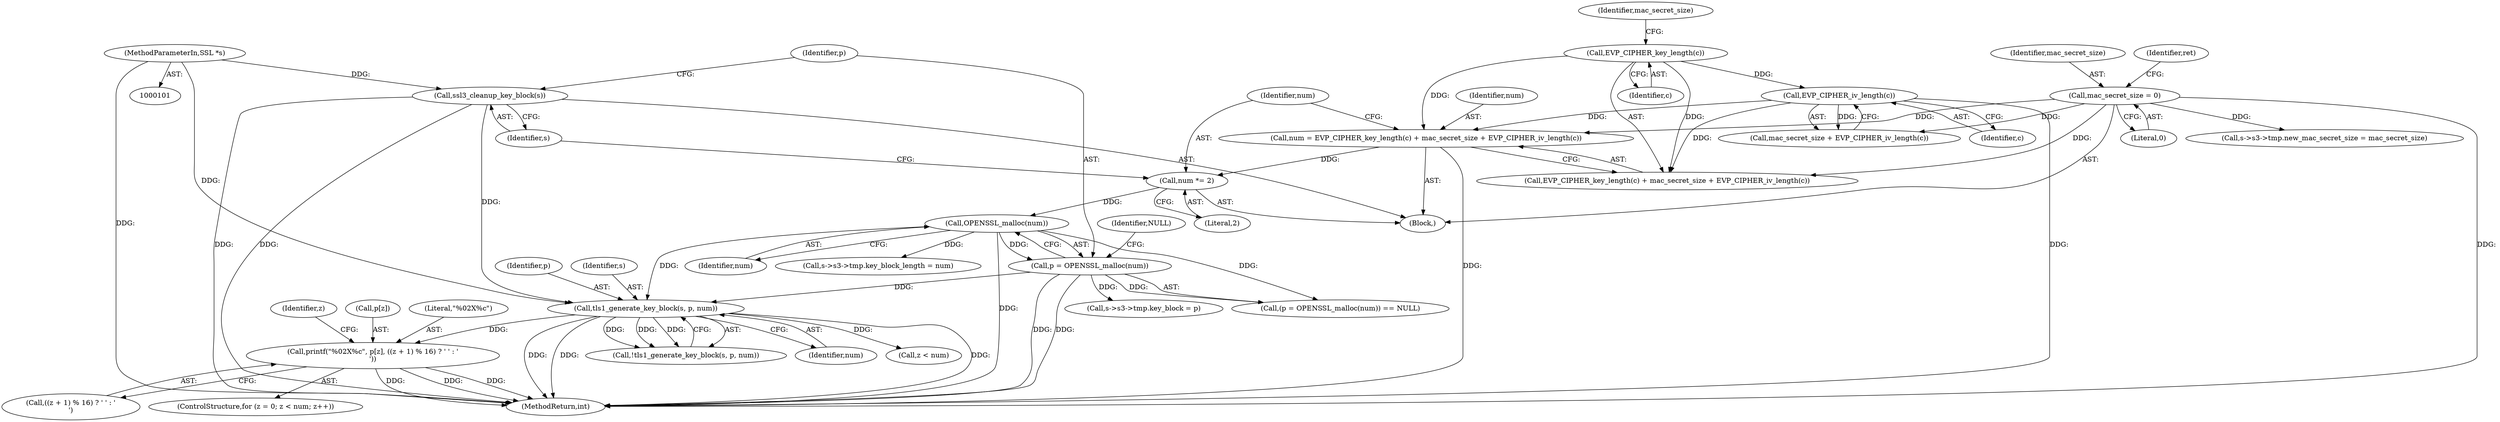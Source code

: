 digraph "0_openssl_4ad93618d26a3ea23d36ad5498ff4f59eff3a4d2_5@array" {
"1000352" [label="(Call,printf(\"%02X%c\", p[z], ((z + 1) % 16) ? ' ' : '\n'))"];
"1000334" [label="(Call,tls1_generate_key_block(s, p, num))"];
"1000206" [label="(Call,ssl3_cleanup_key_block(s))"];
"1000102" [label="(MethodParameterIn,SSL *s)"];
"1000210" [label="(Call,p = OPENSSL_malloc(num))"];
"1000212" [label="(Call,OPENSSL_malloc(num))"];
"1000203" [label="(Call,num *= 2)"];
"1000194" [label="(Call,num = EVP_CIPHER_key_length(c) + mac_secret_size + EVP_CIPHER_iv_length(c))"];
"1000197" [label="(Call,EVP_CIPHER_key_length(c))"];
"1000114" [label="(Call,mac_secret_size = 0)"];
"1000201" [label="(Call,EVP_CIPHER_iv_length(c))"];
"1000203" [label="(Call,num *= 2)"];
"1000335" [label="(Identifier,s)"];
"1000197" [label="(Call,EVP_CIPHER_key_length(c))"];
"1000352" [label="(Call,printf(\"%02X%c\", p[z], ((z + 1) % 16) ? ' ' : '\n'))"];
"1000103" [label="(Block,)"];
"1000205" [label="(Literal,2)"];
"1000351" [label="(Identifier,z)"];
"1000210" [label="(Call,p = OPENSSL_malloc(num))"];
"1000334" [label="(Call,tls1_generate_key_block(s, p, num))"];
"1000206" [label="(Call,ssl3_cleanup_key_block(s))"];
"1000202" [label="(Identifier,c)"];
"1000207" [label="(Identifier,s)"];
"1000354" [label="(Call,p[z])"];
"1000204" [label="(Identifier,num)"];
"1000213" [label="(Identifier,num)"];
"1000347" [label="(Call,z < num)"];
"1000194" [label="(Call,num = EVP_CIPHER_key_length(c) + mac_secret_size + EVP_CIPHER_iv_length(c))"];
"1000116" [label="(Literal,0)"];
"1000185" [label="(Call,s->s3->tmp.new_mac_secret_size = mac_secret_size)"];
"1000229" [label="(Call,s->s3->tmp.key_block = p)"];
"1000102" [label="(MethodParameterIn,SSL *s)"];
"1000353" [label="(Literal,\"%02X%c\")"];
"1000198" [label="(Identifier,c)"];
"1000201" [label="(Call,EVP_CIPHER_iv_length(c))"];
"1000200" [label="(Identifier,mac_secret_size)"];
"1000337" [label="(Identifier,num)"];
"1000357" [label="(Call,((z + 1) % 16) ? ' ' : '\n')"];
"1000199" [label="(Call,mac_secret_size + EVP_CIPHER_iv_length(c))"];
"1000336" [label="(Identifier,p)"];
"1000119" [label="(Identifier,ret)"];
"1000195" [label="(Identifier,num)"];
"1000212" [label="(Call,OPENSSL_malloc(num))"];
"1000437" [label="(MethodReturn,int)"];
"1000220" [label="(Call,s->s3->tmp.key_block_length = num)"];
"1000115" [label="(Identifier,mac_secret_size)"];
"1000333" [label="(Call,!tls1_generate_key_block(s, p, num))"];
"1000211" [label="(Identifier,p)"];
"1000209" [label="(Call,(p = OPENSSL_malloc(num)) == NULL)"];
"1000196" [label="(Call,EVP_CIPHER_key_length(c) + mac_secret_size + EVP_CIPHER_iv_length(c))"];
"1000214" [label="(Identifier,NULL)"];
"1000114" [label="(Call,mac_secret_size = 0)"];
"1000343" [label="(ControlStructure,for (z = 0; z < num; z++))"];
"1000352" -> "1000343"  [label="AST: "];
"1000352" -> "1000357"  [label="CFG: "];
"1000353" -> "1000352"  [label="AST: "];
"1000354" -> "1000352"  [label="AST: "];
"1000357" -> "1000352"  [label="AST: "];
"1000351" -> "1000352"  [label="CFG: "];
"1000352" -> "1000437"  [label="DDG: "];
"1000352" -> "1000437"  [label="DDG: "];
"1000352" -> "1000437"  [label="DDG: "];
"1000334" -> "1000352"  [label="DDG: "];
"1000334" -> "1000333"  [label="AST: "];
"1000334" -> "1000337"  [label="CFG: "];
"1000335" -> "1000334"  [label="AST: "];
"1000336" -> "1000334"  [label="AST: "];
"1000337" -> "1000334"  [label="AST: "];
"1000333" -> "1000334"  [label="CFG: "];
"1000334" -> "1000437"  [label="DDG: "];
"1000334" -> "1000437"  [label="DDG: "];
"1000334" -> "1000437"  [label="DDG: "];
"1000334" -> "1000333"  [label="DDG: "];
"1000334" -> "1000333"  [label="DDG: "];
"1000334" -> "1000333"  [label="DDG: "];
"1000206" -> "1000334"  [label="DDG: "];
"1000102" -> "1000334"  [label="DDG: "];
"1000210" -> "1000334"  [label="DDG: "];
"1000212" -> "1000334"  [label="DDG: "];
"1000334" -> "1000347"  [label="DDG: "];
"1000206" -> "1000103"  [label="AST: "];
"1000206" -> "1000207"  [label="CFG: "];
"1000207" -> "1000206"  [label="AST: "];
"1000211" -> "1000206"  [label="CFG: "];
"1000206" -> "1000437"  [label="DDG: "];
"1000206" -> "1000437"  [label="DDG: "];
"1000102" -> "1000206"  [label="DDG: "];
"1000102" -> "1000101"  [label="AST: "];
"1000102" -> "1000437"  [label="DDG: "];
"1000210" -> "1000209"  [label="AST: "];
"1000210" -> "1000212"  [label="CFG: "];
"1000211" -> "1000210"  [label="AST: "];
"1000212" -> "1000210"  [label="AST: "];
"1000214" -> "1000210"  [label="CFG: "];
"1000210" -> "1000437"  [label="DDG: "];
"1000210" -> "1000437"  [label="DDG: "];
"1000210" -> "1000209"  [label="DDG: "];
"1000212" -> "1000210"  [label="DDG: "];
"1000210" -> "1000229"  [label="DDG: "];
"1000212" -> "1000213"  [label="CFG: "];
"1000213" -> "1000212"  [label="AST: "];
"1000212" -> "1000437"  [label="DDG: "];
"1000212" -> "1000209"  [label="DDG: "];
"1000203" -> "1000212"  [label="DDG: "];
"1000212" -> "1000220"  [label="DDG: "];
"1000203" -> "1000103"  [label="AST: "];
"1000203" -> "1000205"  [label="CFG: "];
"1000204" -> "1000203"  [label="AST: "];
"1000205" -> "1000203"  [label="AST: "];
"1000207" -> "1000203"  [label="CFG: "];
"1000194" -> "1000203"  [label="DDG: "];
"1000194" -> "1000103"  [label="AST: "];
"1000194" -> "1000196"  [label="CFG: "];
"1000195" -> "1000194"  [label="AST: "];
"1000196" -> "1000194"  [label="AST: "];
"1000204" -> "1000194"  [label="CFG: "];
"1000194" -> "1000437"  [label="DDG: "];
"1000197" -> "1000194"  [label="DDG: "];
"1000114" -> "1000194"  [label="DDG: "];
"1000201" -> "1000194"  [label="DDG: "];
"1000197" -> "1000196"  [label="AST: "];
"1000197" -> "1000198"  [label="CFG: "];
"1000198" -> "1000197"  [label="AST: "];
"1000200" -> "1000197"  [label="CFG: "];
"1000197" -> "1000196"  [label="DDG: "];
"1000197" -> "1000201"  [label="DDG: "];
"1000114" -> "1000103"  [label="AST: "];
"1000114" -> "1000116"  [label="CFG: "];
"1000115" -> "1000114"  [label="AST: "];
"1000116" -> "1000114"  [label="AST: "];
"1000119" -> "1000114"  [label="CFG: "];
"1000114" -> "1000437"  [label="DDG: "];
"1000114" -> "1000185"  [label="DDG: "];
"1000114" -> "1000196"  [label="DDG: "];
"1000114" -> "1000199"  [label="DDG: "];
"1000201" -> "1000199"  [label="AST: "];
"1000201" -> "1000202"  [label="CFG: "];
"1000202" -> "1000201"  [label="AST: "];
"1000199" -> "1000201"  [label="CFG: "];
"1000201" -> "1000437"  [label="DDG: "];
"1000201" -> "1000196"  [label="DDG: "];
"1000201" -> "1000199"  [label="DDG: "];
}
